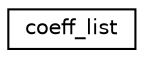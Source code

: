digraph G
{
  edge [fontname="Helvetica",fontsize="10",labelfontname="Helvetica",labelfontsize="10"];
  node [fontname="Helvetica",fontsize="10",shape=record];
  rankdir="LR";
  Node1 [label="coeff_list",height=0.2,width=0.4,color="black", fillcolor="white", style="filled",URL="$structcoeff__list.html"];
}
